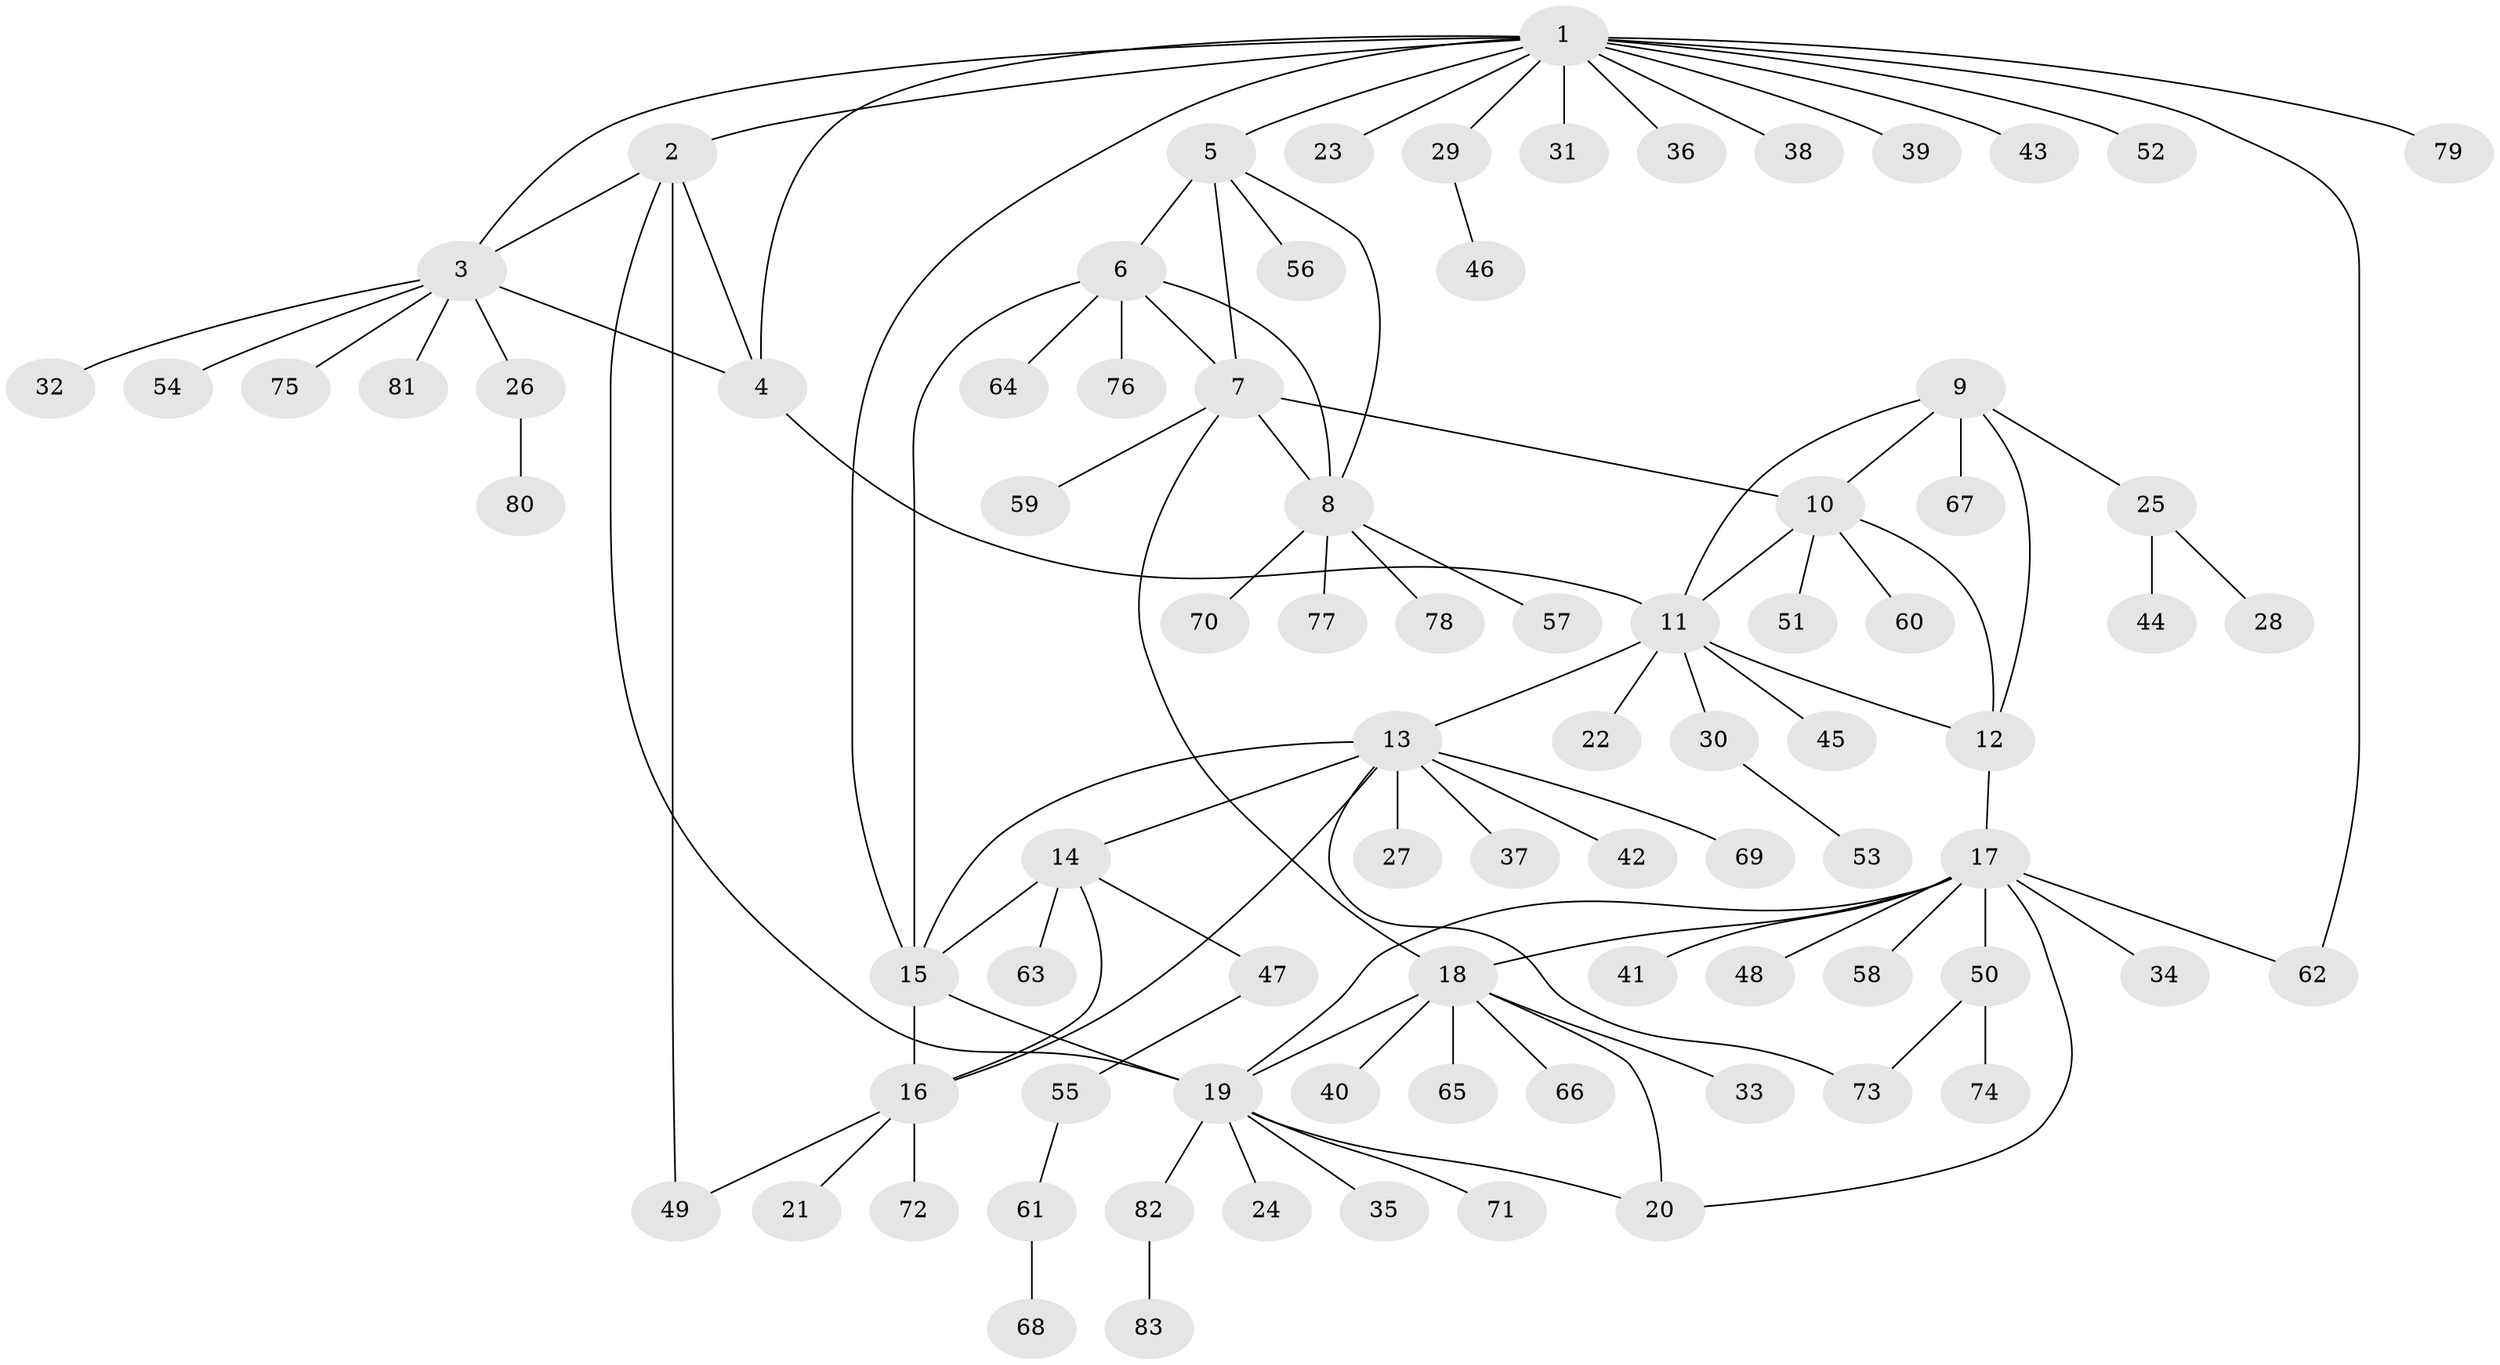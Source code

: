 // Generated by graph-tools (version 1.1) at 2025/15/03/09/25 04:15:52]
// undirected, 83 vertices, 106 edges
graph export_dot {
graph [start="1"]
  node [color=gray90,style=filled];
  1;
  2;
  3;
  4;
  5;
  6;
  7;
  8;
  9;
  10;
  11;
  12;
  13;
  14;
  15;
  16;
  17;
  18;
  19;
  20;
  21;
  22;
  23;
  24;
  25;
  26;
  27;
  28;
  29;
  30;
  31;
  32;
  33;
  34;
  35;
  36;
  37;
  38;
  39;
  40;
  41;
  42;
  43;
  44;
  45;
  46;
  47;
  48;
  49;
  50;
  51;
  52;
  53;
  54;
  55;
  56;
  57;
  58;
  59;
  60;
  61;
  62;
  63;
  64;
  65;
  66;
  67;
  68;
  69;
  70;
  71;
  72;
  73;
  74;
  75;
  76;
  77;
  78;
  79;
  80;
  81;
  82;
  83;
  1 -- 2;
  1 -- 3;
  1 -- 4;
  1 -- 5;
  1 -- 15;
  1 -- 23;
  1 -- 29;
  1 -- 31;
  1 -- 36;
  1 -- 38;
  1 -- 39;
  1 -- 43;
  1 -- 52;
  1 -- 62;
  1 -- 79;
  2 -- 3;
  2 -- 4;
  2 -- 19;
  2 -- 49;
  3 -- 4;
  3 -- 26;
  3 -- 32;
  3 -- 54;
  3 -- 75;
  3 -- 81;
  4 -- 11;
  5 -- 6;
  5 -- 7;
  5 -- 8;
  5 -- 56;
  6 -- 7;
  6 -- 8;
  6 -- 15;
  6 -- 64;
  6 -- 76;
  7 -- 8;
  7 -- 10;
  7 -- 18;
  7 -- 59;
  8 -- 57;
  8 -- 70;
  8 -- 77;
  8 -- 78;
  9 -- 10;
  9 -- 11;
  9 -- 12;
  9 -- 25;
  9 -- 67;
  10 -- 11;
  10 -- 12;
  10 -- 51;
  10 -- 60;
  11 -- 12;
  11 -- 13;
  11 -- 22;
  11 -- 30;
  11 -- 45;
  12 -- 17;
  13 -- 14;
  13 -- 15;
  13 -- 16;
  13 -- 27;
  13 -- 37;
  13 -- 42;
  13 -- 69;
  13 -- 73;
  14 -- 15;
  14 -- 16;
  14 -- 47;
  14 -- 63;
  15 -- 16;
  15 -- 19;
  16 -- 21;
  16 -- 49;
  16 -- 72;
  17 -- 18;
  17 -- 19;
  17 -- 20;
  17 -- 34;
  17 -- 41;
  17 -- 48;
  17 -- 50;
  17 -- 58;
  17 -- 62;
  18 -- 19;
  18 -- 20;
  18 -- 33;
  18 -- 40;
  18 -- 65;
  18 -- 66;
  19 -- 20;
  19 -- 24;
  19 -- 35;
  19 -- 71;
  19 -- 82;
  25 -- 28;
  25 -- 44;
  26 -- 80;
  29 -- 46;
  30 -- 53;
  47 -- 55;
  50 -- 73;
  50 -- 74;
  55 -- 61;
  61 -- 68;
  82 -- 83;
}

